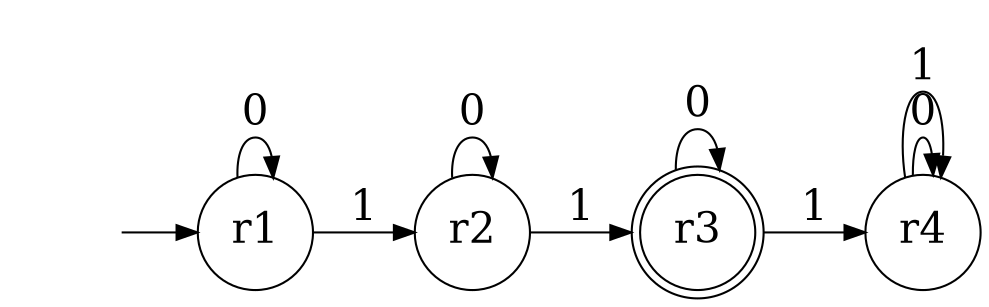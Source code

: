 digraph "visualizations/moc_ps1_p1_6.jpg" {
	graph [rankdir=LR]
	node [fontsize=20]
	edge [fontsize="20pt"]
	"" [label="" shape=plaintext]
	r3 [label=r3 shape=doublecircle]
	r4 [label=r4 shape=circle]
	r2 [label=r2 shape=circle]
	r1 [label=r1 shape=circle]
	"" -> r1 [label=""]
	r1 -> r1 [label=0]
	r1 -> r2 [label=1]
	r2 -> r2 [label=0]
	r2 -> r3 [label=1]
	r3 -> r3 [label=0]
	r3 -> r4 [label=1]
	r4 -> r4 [label=0]
	r4 -> r4 [label=1]
}
